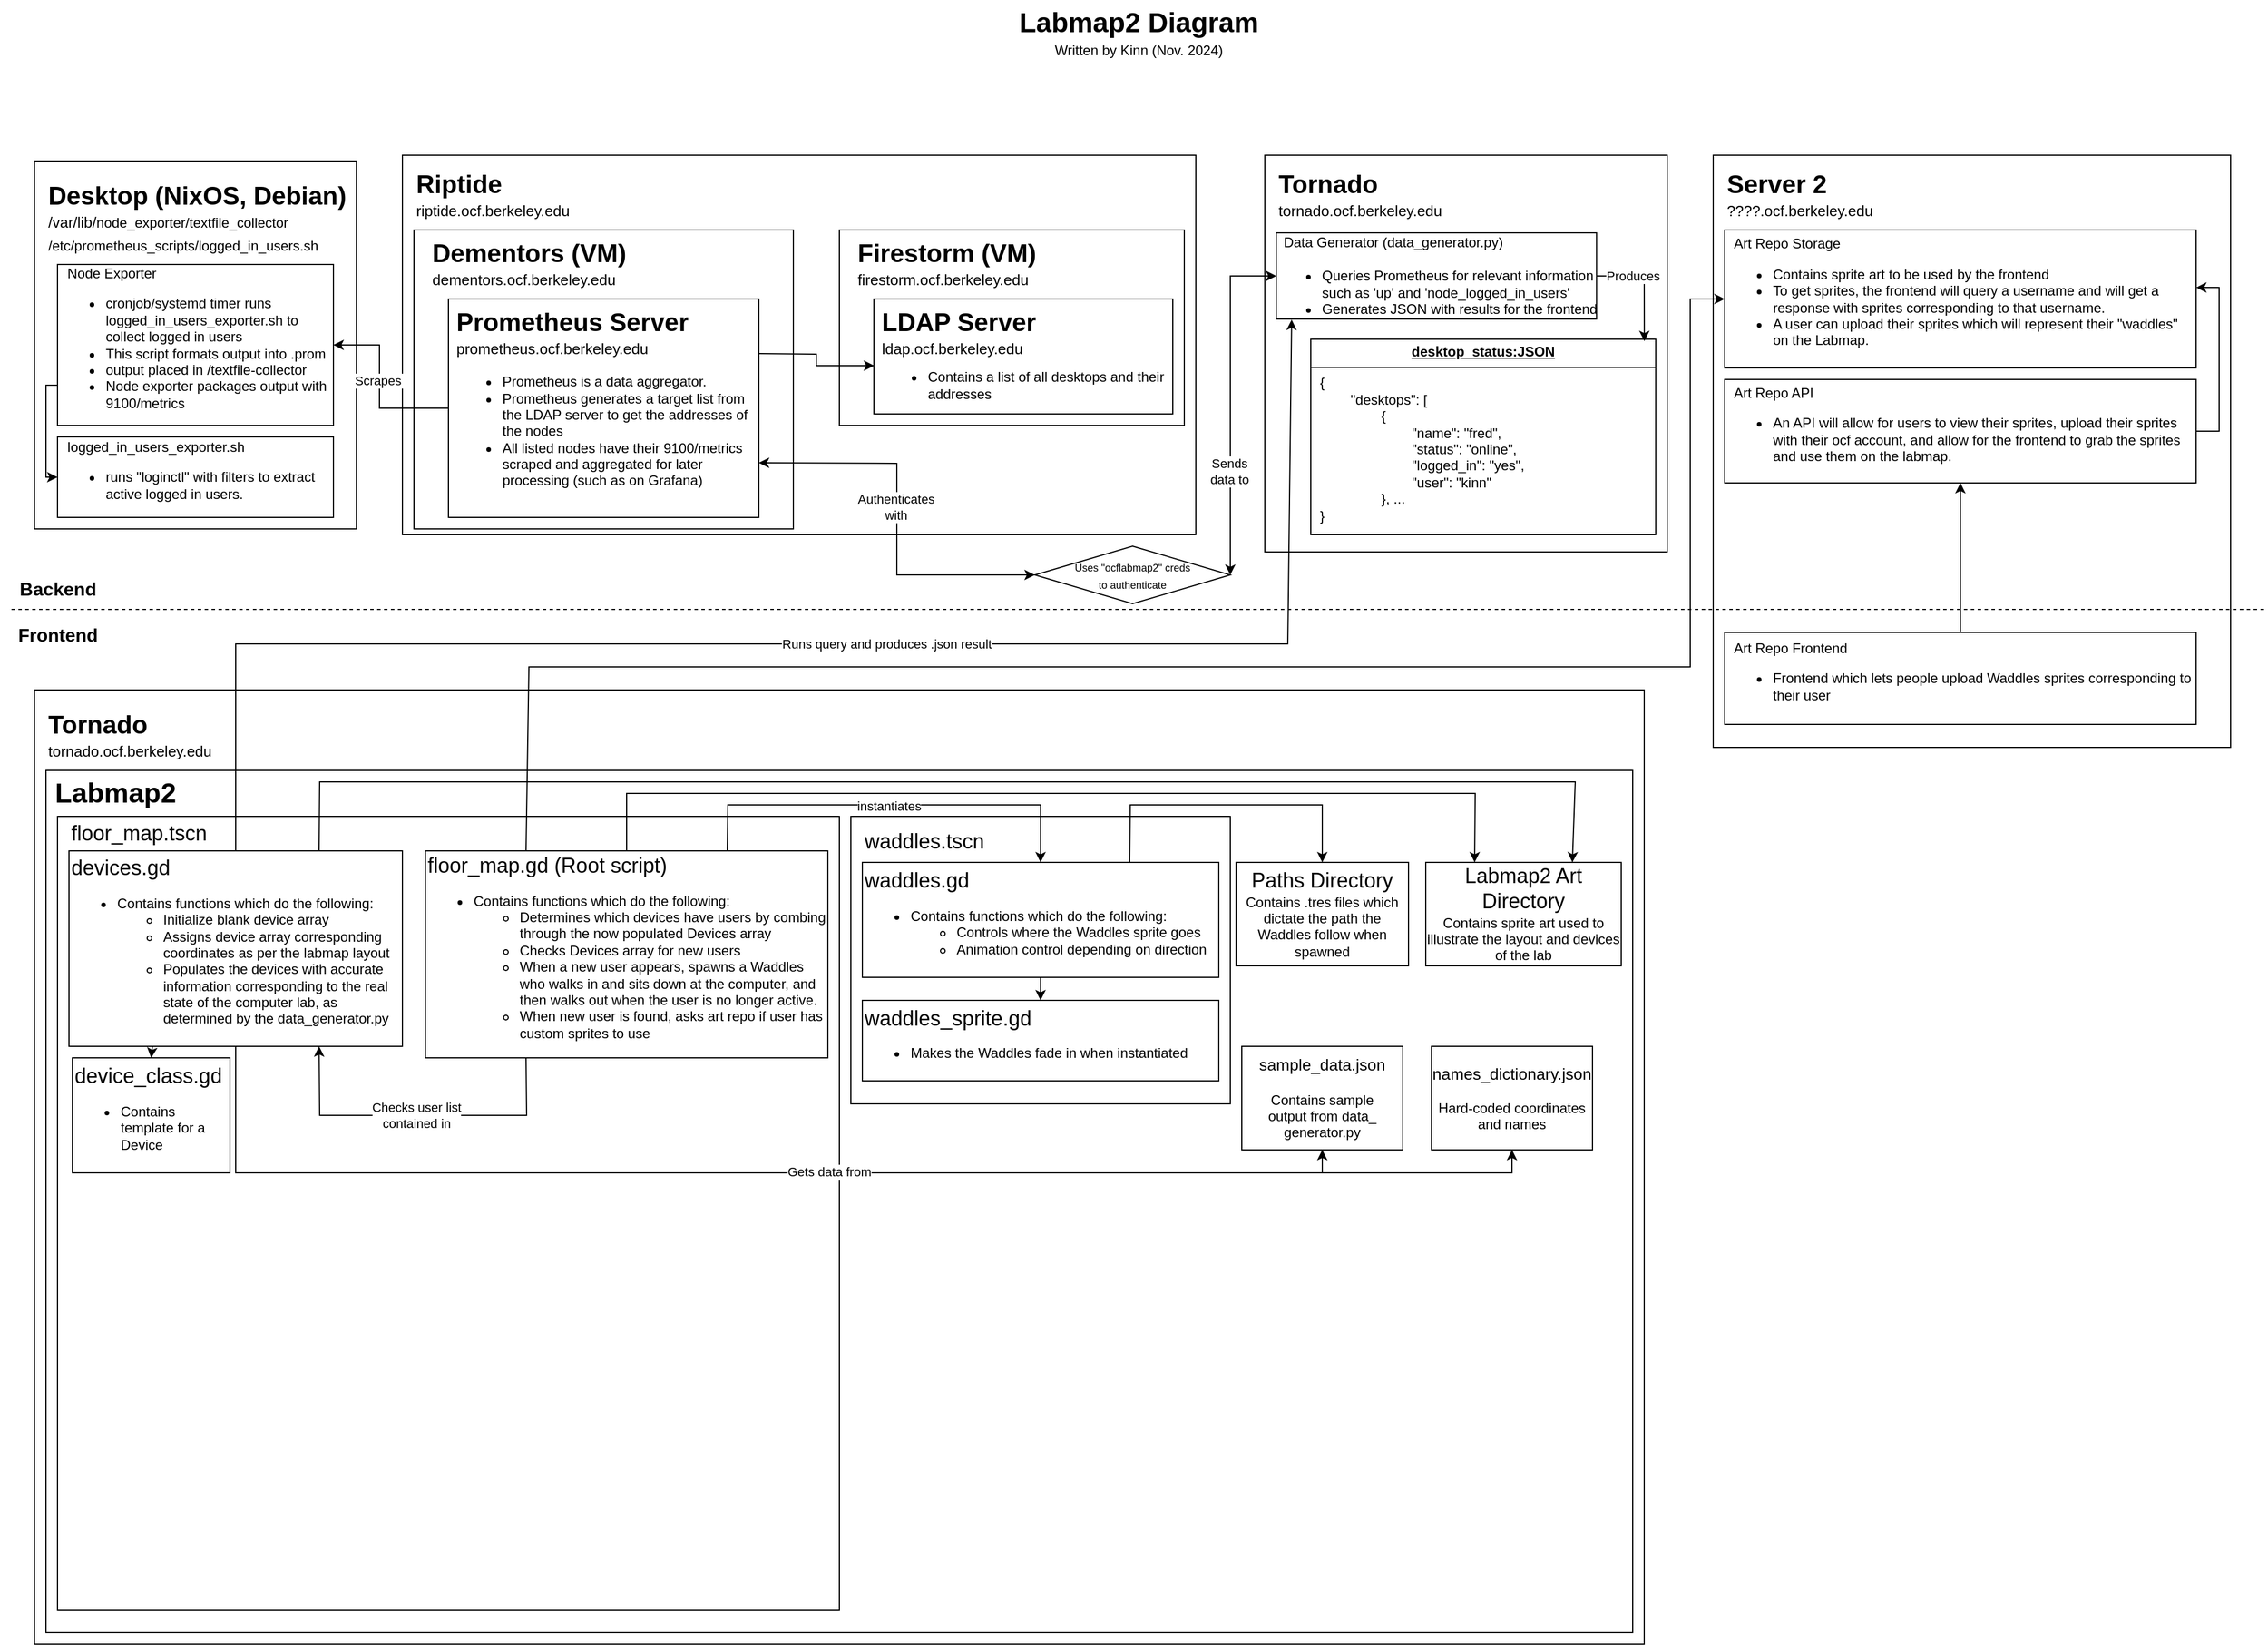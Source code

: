 <mxfile version="24.7.17">
  <diagram name="Page-1" id="e7e014a7-5840-1c2e-5031-d8a46d1fe8dd">
    <mxGraphModel dx="1782" dy="937" grid="1" gridSize="10" guides="1" tooltips="1" connect="1" arrows="1" fold="1" page="1" pageScale="1" pageWidth="1980" pageHeight="1080" background="none" math="0" shadow="0">
      <root>
        <mxCell id="0" />
        <mxCell id="1" parent="0" />
        <mxCell id="_R0oTAtTKJcegxaHf9_w-74" value="" style="rounded=0;whiteSpace=wrap;html=1;" parent="1" vertex="1">
          <mxGeometry x="350" y="145" width="690" height="330" as="geometry" />
        </mxCell>
        <mxCell id="_R0oTAtTKJcegxaHf9_w-70" value="" style="rounded=0;whiteSpace=wrap;html=1;" parent="1" vertex="1">
          <mxGeometry x="360" y="210" width="330" height="260" as="geometry" />
        </mxCell>
        <mxCell id="_R0oTAtTKJcegxaHf9_w-42" value="Labmap2 Diagram" style="text;strokeColor=none;fillColor=none;html=1;fontSize=24;fontStyle=1;verticalAlign=middle;align=center;" parent="1" vertex="1">
          <mxGeometry x="940" y="10" width="100" height="40" as="geometry" />
        </mxCell>
        <mxCell id="_R0oTAtTKJcegxaHf9_w-43" value="&lt;font style=&quot;font-size: 16px;&quot;&gt;Frontend&lt;/font&gt;" style="text;strokeColor=none;fillColor=none;html=1;fontSize=24;fontStyle=1;verticalAlign=middle;align=center;" parent="1" vertex="1">
          <mxGeometry y="540" width="100" height="40" as="geometry" />
        </mxCell>
        <mxCell id="_R0oTAtTKJcegxaHf9_w-46" value="&lt;font style=&quot;font-size: 16px;&quot;&gt;Backend&lt;/font&gt;" style="text;strokeColor=none;fillColor=none;html=1;fontSize=24;fontStyle=1;verticalAlign=middle;align=center;" parent="1" vertex="1">
          <mxGeometry y="500" width="100" height="40" as="geometry" />
        </mxCell>
        <mxCell id="_R0oTAtTKJcegxaHf9_w-58" value="" style="rounded=0;whiteSpace=wrap;html=1;" parent="1" vertex="1">
          <mxGeometry x="30" y="150" width="280" height="320" as="geometry" />
        </mxCell>
        <mxCell id="_R0oTAtTKJcegxaHf9_w-59" value="&amp;nbsp; Node Exporter&lt;div&gt;&lt;ul&gt;&lt;li&gt;cronjob/systemd timer runs logged_in_users_exporter.sh to collect logged in users&lt;/li&gt;&lt;li&gt;This script formats output into .prom&lt;/li&gt;&lt;li&gt;output placed in /textfile-collector&lt;/li&gt;&lt;li&gt;Node exporter packages output with 9100/metrics&lt;/li&gt;&lt;/ul&gt;&lt;/div&gt;" style="rounded=0;whiteSpace=wrap;html=1;align=left;" parent="1" vertex="1">
          <mxGeometry x="50" y="240" width="240" height="140" as="geometry" />
        </mxCell>
        <mxCell id="_R0oTAtTKJcegxaHf9_w-61" value="&lt;font style=&quot;font-size: 22px;&quot;&gt;Desktop (NixOS, Debian)&lt;/font&gt;" style="text;strokeColor=none;fillColor=none;html=1;fontSize=24;fontStyle=1;verticalAlign=middle;align=left;" parent="1" vertex="1">
          <mxGeometry x="40" y="160" width="260" height="40" as="geometry" />
        </mxCell>
        <mxCell id="_R0oTAtTKJcegxaHf9_w-62" value="&amp;nbsp; logged_in_users_exporter.sh&lt;div&gt;&lt;ul&gt;&lt;li&gt;runs &quot;loginctl&quot; with filters to extract active logged in users.&lt;/li&gt;&lt;/ul&gt;&lt;/div&gt;" style="rounded=0;whiteSpace=wrap;html=1;align=left;" parent="1" vertex="1">
          <mxGeometry x="50" y="390" width="240" height="70" as="geometry" />
        </mxCell>
        <mxCell id="_R0oTAtTKJcegxaHf9_w-63" value="&lt;span style=&quot;font-size: 13px; font-weight: 400;&quot;&gt;/var/lib/&lt;/span&gt;&lt;span style=&quot;font-weight: normal; font-size: 12px;&quot;&gt;&lt;font style=&quot;font-size: 12px;&quot;&gt;node_exporter/textfile_collector&lt;/font&gt;&lt;/span&gt;" style="text;strokeColor=none;fillColor=none;html=1;fontSize=24;fontStyle=1;verticalAlign=middle;align=left;" parent="1" vertex="1">
          <mxGeometry x="40" y="190" width="260" height="20" as="geometry" />
        </mxCell>
        <mxCell id="_R0oTAtTKJcegxaHf9_w-64" value="&lt;span style=&quot;font-weight: 400;&quot;&gt;&lt;font style=&quot;font-size: 12px;&quot;&gt;/etc/prometheus_scripts/logged_in_users.sh&lt;/font&gt;&lt;/span&gt;" style="text;strokeColor=none;fillColor=none;html=1;fontSize=24;fontStyle=1;verticalAlign=middle;align=left;" parent="1" vertex="1">
          <mxGeometry x="40" y="210" width="260" height="20" as="geometry" />
        </mxCell>
        <mxCell id="_R0oTAtTKJcegxaHf9_w-65" value="" style="rounded=0;whiteSpace=wrap;html=1;" parent="1" vertex="1">
          <mxGeometry x="390" y="270" width="270" height="190" as="geometry" />
        </mxCell>
        <mxCell id="_R0oTAtTKJcegxaHf9_w-66" value="&lt;span style=&quot;font-size: 22px;&quot;&gt;Prometheus Server&lt;/span&gt;" style="text;strokeColor=none;fillColor=none;html=1;fontSize=24;fontStyle=1;verticalAlign=middle;align=left;" parent="1" vertex="1">
          <mxGeometry x="395" y="270" width="260" height="40" as="geometry" />
        </mxCell>
        <mxCell id="_R0oTAtTKJcegxaHf9_w-67" value="&lt;span style=&quot;font-size: 13px; font-weight: 400;&quot;&gt;prometheus.ocf.berkeley.edu&lt;/span&gt;" style="text;strokeColor=none;fillColor=none;html=1;fontSize=24;fontStyle=1;verticalAlign=middle;align=left;" parent="1" vertex="1">
          <mxGeometry x="395" y="300" width="260" height="20" as="geometry" />
        </mxCell>
        <mxCell id="_R0oTAtTKJcegxaHf9_w-69" value="&lt;ul style=&quot;font-size: 12px;&quot;&gt;&lt;li&gt;&lt;span style=&quot;font-size: 12px; font-weight: 400;&quot;&gt;Prometheus is a data aggregator.&lt;/span&gt;&lt;/li&gt;&lt;li&gt;&lt;span style=&quot;font-weight: 400;&quot;&gt;Prometheus generates a target list from&lt;br&gt;the LDAP server to get the addresses of&lt;br&gt;the nodes&lt;/span&gt;&lt;/li&gt;&lt;li&gt;&lt;span style=&quot;font-weight: 400;&quot;&gt;All listed nodes have their 9100/metrics&lt;br&gt;scraped and aggregated for later&lt;br&gt;processing (such as on Grafana)&lt;/span&gt;&lt;/li&gt;&lt;/ul&gt;" style="text;strokeColor=none;fillColor=none;html=1;fontSize=24;fontStyle=1;verticalAlign=middle;align=left;" parent="1" vertex="1">
          <mxGeometry x="395" y="330" width="260" height="110" as="geometry" />
        </mxCell>
        <mxCell id="_R0oTAtTKJcegxaHf9_w-72" value="&lt;span style=&quot;font-size: 22px;&quot;&gt;Dementors (VM)&lt;/span&gt;" style="text;strokeColor=none;fillColor=none;html=1;fontSize=24;fontStyle=1;verticalAlign=middle;align=left;" parent="1" vertex="1">
          <mxGeometry x="374" y="210" width="260" height="40" as="geometry" />
        </mxCell>
        <mxCell id="_R0oTAtTKJcegxaHf9_w-73" value="&lt;span style=&quot;font-size: 13px; font-weight: 400;&quot;&gt;dementors.ocf.berkeley.edu&lt;/span&gt;" style="text;strokeColor=none;fillColor=none;html=1;fontSize=24;fontStyle=1;verticalAlign=middle;align=left;" parent="1" vertex="1">
          <mxGeometry x="374" y="240" width="260" height="20" as="geometry" />
        </mxCell>
        <mxCell id="_R0oTAtTKJcegxaHf9_w-75" value="&lt;span style=&quot;font-size: 22px;&quot;&gt;Riptide&lt;/span&gt;" style="text;strokeColor=none;fillColor=none;html=1;fontSize=24;fontStyle=1;verticalAlign=middle;align=left;" parent="1" vertex="1">
          <mxGeometry x="360" y="150" width="260" height="40" as="geometry" />
        </mxCell>
        <mxCell id="_R0oTAtTKJcegxaHf9_w-76" value="&lt;span style=&quot;font-size: 13px; font-weight: 400;&quot;&gt;riptide.ocf.berkeley.edu&lt;/span&gt;" style="text;strokeColor=none;fillColor=none;html=1;fontSize=24;fontStyle=1;verticalAlign=middle;align=left;" parent="1" vertex="1">
          <mxGeometry x="360" y="180" width="260" height="20" as="geometry" />
        </mxCell>
        <mxCell id="_R0oTAtTKJcegxaHf9_w-80" style="edgeStyle=orthogonalEdgeStyle;rounded=0;orthogonalLoop=1;jettySize=auto;html=1;exitX=0.5;exitY=1;exitDx=0;exitDy=0;" parent="1" source="_R0oTAtTKJcegxaHf9_w-59" target="_R0oTAtTKJcegxaHf9_w-59" edge="1">
          <mxGeometry relative="1" as="geometry" />
        </mxCell>
        <mxCell id="_R0oTAtTKJcegxaHf9_w-82" value="" style="endArrow=classic;html=1;rounded=0;exitX=0;exitY=0.75;exitDx=0;exitDy=0;entryX=0;entryY=0.5;entryDx=0;entryDy=0;" parent="1" source="_R0oTAtTKJcegxaHf9_w-59" target="_R0oTAtTKJcegxaHf9_w-62" edge="1">
          <mxGeometry width="50" height="50" relative="1" as="geometry">
            <mxPoint x="150" y="390" as="sourcePoint" />
            <mxPoint x="200" y="340" as="targetPoint" />
            <Array as="points">
              <mxPoint x="40" y="345" />
              <mxPoint x="40" y="425" />
            </Array>
          </mxGeometry>
        </mxCell>
        <mxCell id="_R0oTAtTKJcegxaHf9_w-83" value="" style="rounded=0;whiteSpace=wrap;html=1;" parent="1" vertex="1">
          <mxGeometry x="1100" y="145" width="350" height="345" as="geometry" />
        </mxCell>
        <mxCell id="_R0oTAtTKJcegxaHf9_w-84" value="&lt;span style=&quot;font-size: 22px;&quot;&gt;Tornado&lt;/span&gt;" style="text;strokeColor=none;fillColor=none;html=1;fontSize=24;fontStyle=1;verticalAlign=middle;align=left;" parent="1" vertex="1">
          <mxGeometry x="1110" y="150" width="260" height="40" as="geometry" />
        </mxCell>
        <mxCell id="_R0oTAtTKJcegxaHf9_w-85" value="&lt;span style=&quot;font-size: 13px; font-weight: 400;&quot;&gt;tornado.ocf.berkeley.edu&lt;/span&gt;" style="text;strokeColor=none;fillColor=none;html=1;fontSize=24;fontStyle=1;verticalAlign=middle;align=left;" parent="1" vertex="1">
          <mxGeometry x="1110" y="180" width="260" height="20" as="geometry" />
        </mxCell>
        <mxCell id="_R0oTAtTKJcegxaHf9_w-88" value="&lt;div style=&quot;font-size: 24px; font-weight: 700; text-align: left; text-wrap: nowrap;&quot;&gt;&lt;span style=&quot;font-size: 12px; font-weight: 400;&quot;&gt;&amp;nbsp; Data Generator (data_generator.py)&lt;/span&gt;&lt;/div&gt;&lt;ul style=&quot;font-weight: 700; text-align: left; text-wrap: nowrap;&quot;&gt;&lt;li&gt;&lt;span style=&quot;font-weight: 400;&quot;&gt;Queries Prometheus for relevant information&lt;br&gt;such as &#39;up&#39; and &#39;node_logged_in_users&#39;&lt;/span&gt;&lt;/li&gt;&lt;li&gt;&lt;span style=&quot;font-weight: 400;&quot;&gt;Generates JSON with results for the frontend&lt;/span&gt;&lt;/li&gt;&lt;/ul&gt;" style="rounded=0;whiteSpace=wrap;html=1;" parent="1" vertex="1">
          <mxGeometry x="1110" y="212.5" width="278.57" height="75" as="geometry" />
        </mxCell>
        <mxCell id="_R0oTAtTKJcegxaHf9_w-89" value="&lt;p style=&quot;margin:0px;margin-top:4px;text-align:center;text-decoration:underline;&quot;&gt;&lt;b&gt;desktop_status:JSON&lt;/b&gt;&lt;/p&gt;&lt;hr size=&quot;1&quot; style=&quot;border-style:solid;&quot;&gt;&lt;p style=&quot;margin:0px;margin-left:8px;&quot;&gt;{&lt;/p&gt;&lt;p style=&quot;margin:0px;margin-left:8px;&quot;&gt;&lt;span style=&quot;white-space: pre;&quot;&gt;&#x9;&lt;/span&gt;&quot;desktops&quot;: [&lt;/p&gt;&lt;p style=&quot;margin:0px;margin-left:8px;&quot;&gt;&lt;span style=&quot;white-space: pre;&quot;&gt;&#x9;&lt;/span&gt;&lt;span style=&quot;white-space: pre;&quot;&gt;&#x9;&lt;/span&gt;{&lt;br&gt;&lt;/p&gt;&lt;p style=&quot;margin:0px;margin-left:8px;&quot;&gt;&lt;span style=&quot;white-space: pre;&quot;&gt;&#x9;&lt;/span&gt;&lt;span style=&quot;white-space: pre;&quot;&gt;&#x9;&lt;/span&gt;&lt;span style=&quot;white-space: pre;&quot;&gt;&#x9;&lt;/span&gt;&quot;name&quot;: &quot;fred&quot;,&lt;br&gt;&lt;/p&gt;&lt;p style=&quot;margin:0px;margin-left:8px;&quot;&gt;&lt;span style=&quot;white-space: pre;&quot;&gt;&#x9;&lt;/span&gt;&lt;span style=&quot;white-space: pre;&quot;&gt;&#x9;&lt;/span&gt;&lt;span style=&quot;white-space: pre;&quot;&gt;&#x9;&lt;/span&gt;&quot;status&quot;: &quot;online&quot;,&lt;br&gt;&lt;/p&gt;&lt;p style=&quot;margin:0px;margin-left:8px;&quot;&gt;&lt;span style=&quot;white-space: pre;&quot;&gt;&#x9;&lt;/span&gt;&lt;span style=&quot;white-space: pre;&quot;&gt;&#x9;&lt;/span&gt;&lt;span style=&quot;white-space: pre;&quot;&gt;&#x9;&lt;/span&gt;&quot;logged_in&quot;: &quot;yes&quot;,&lt;br&gt;&lt;/p&gt;&lt;p style=&quot;margin:0px;margin-left:8px;&quot;&gt;&lt;span style=&quot;white-space: pre;&quot;&gt;&#x9;&lt;/span&gt;&lt;span style=&quot;white-space: pre;&quot;&gt;&#x9;&lt;/span&gt;&lt;span style=&quot;white-space: pre;&quot;&gt;&#x9;&lt;/span&gt;&quot;user&quot;: &quot;kinn&quot;&lt;br&gt;&lt;/p&gt;&lt;p style=&quot;margin:0px;margin-left:8px;&quot;&gt;&lt;span style=&quot;white-space: pre;&quot;&gt;&#x9;&lt;/span&gt;&lt;span style=&quot;white-space: pre;&quot;&gt;&#x9;&lt;/span&gt;}, ...&lt;br&gt;&lt;/p&gt;&lt;p style=&quot;margin:0px;margin-left:8px;&quot;&gt;}&lt;/p&gt;&lt;p style=&quot;margin:0px;margin-left:8px;&quot;&gt;&lt;span style=&quot;white-space: pre;&quot;&gt;&#x9;&lt;/span&gt;&lt;br&gt;&lt;/p&gt;" style="verticalAlign=top;align=left;overflow=fill;html=1;whiteSpace=wrap;" parent="1" vertex="1">
          <mxGeometry x="1140" y="305" width="300" height="170" as="geometry" />
        </mxCell>
        <mxCell id="_R0oTAtTKJcegxaHf9_w-91" value="" style="endArrow=classic;html=1;rounded=0;exitX=1;exitY=0.5;exitDx=0;exitDy=0;entryX=0.967;entryY=0.01;entryDx=0;entryDy=0;entryPerimeter=0;" parent="1" source="_R0oTAtTKJcegxaHf9_w-88" target="_R0oTAtTKJcegxaHf9_w-89" edge="1">
          <mxGeometry width="50" height="50" relative="1" as="geometry">
            <mxPoint x="1130" y="365" as="sourcePoint" />
            <mxPoint x="1180" y="315" as="targetPoint" />
            <Array as="points">
              <mxPoint x="1430" y="250" />
            </Array>
          </mxGeometry>
        </mxCell>
        <mxCell id="E45NMd3pD-3T9T8s_Ec4-31" value="Produces" style="edgeLabel;html=1;align=center;verticalAlign=middle;resizable=0;points=[];" parent="_R0oTAtTKJcegxaHf9_w-91" vertex="1" connectable="0">
          <mxGeometry x="-0.152" y="1" relative="1" as="geometry">
            <mxPoint x="-11" as="offset" />
          </mxGeometry>
        </mxCell>
        <mxCell id="_R0oTAtTKJcegxaHf9_w-94" value="" style="rounded=0;whiteSpace=wrap;html=1;" parent="1" vertex="1">
          <mxGeometry x="730" y="210" width="300" height="170" as="geometry" />
        </mxCell>
        <mxCell id="_R0oTAtTKJcegxaHf9_w-95" value="" style="rounded=0;whiteSpace=wrap;html=1;" parent="1" vertex="1">
          <mxGeometry x="760" y="270" width="260" height="100" as="geometry" />
        </mxCell>
        <mxCell id="_R0oTAtTKJcegxaHf9_w-96" value="&lt;span style=&quot;font-size: 22px;&quot;&gt;LDAP Server&lt;/span&gt;" style="text;strokeColor=none;fillColor=none;html=1;fontSize=24;fontStyle=1;verticalAlign=middle;align=left;" parent="1" vertex="1">
          <mxGeometry x="765" y="270" width="260" height="40" as="geometry" />
        </mxCell>
        <mxCell id="_R0oTAtTKJcegxaHf9_w-97" value="&lt;span style=&quot;font-size: 13px; font-weight: 400;&quot;&gt;ldap.ocf.berkeley.edu&lt;/span&gt;" style="text;strokeColor=none;fillColor=none;html=1;fontSize=24;fontStyle=1;verticalAlign=middle;align=left;" parent="1" vertex="1">
          <mxGeometry x="765" y="300" width="260" height="20" as="geometry" />
        </mxCell>
        <mxCell id="_R0oTAtTKJcegxaHf9_w-98" value="&lt;ul style=&quot;font-size: 12px;&quot;&gt;&lt;li&gt;&lt;span style=&quot;font-weight: 400;&quot;&gt;Contains a list of all desktops and their&lt;br&gt;addresses&lt;/span&gt;&lt;/li&gt;&lt;/ul&gt;" style="text;strokeColor=none;fillColor=none;html=1;fontSize=24;fontStyle=1;verticalAlign=middle;align=left;" parent="1" vertex="1">
          <mxGeometry x="765" y="330" width="260" height="30" as="geometry" />
        </mxCell>
        <mxCell id="_R0oTAtTKJcegxaHf9_w-99" value="&lt;span style=&quot;font-size: 22px;&quot;&gt;Firestorm (VM)&lt;/span&gt;" style="text;strokeColor=none;fillColor=none;html=1;fontSize=24;fontStyle=1;verticalAlign=middle;align=left;" parent="1" vertex="1">
          <mxGeometry x="744" y="210" width="260" height="40" as="geometry" />
        </mxCell>
        <mxCell id="_R0oTAtTKJcegxaHf9_w-100" value="&lt;span style=&quot;font-size: 13px; font-weight: 400;&quot;&gt;firestorm.ocf.berkeley.edu&lt;/span&gt;" style="text;strokeColor=none;fillColor=none;html=1;fontSize=24;fontStyle=1;verticalAlign=middle;align=left;" parent="1" vertex="1">
          <mxGeometry x="744" y="240" width="260" height="20" as="geometry" />
        </mxCell>
        <mxCell id="_R0oTAtTKJcegxaHf9_w-101" value="" style="endArrow=classic;html=1;rounded=0;exitX=1;exitY=0.25;exitDx=0;exitDy=0;entryX=0.001;entryY=0.58;entryDx=0;entryDy=0;entryPerimeter=0;" parent="1" source="_R0oTAtTKJcegxaHf9_w-65" target="_R0oTAtTKJcegxaHf9_w-95" edge="1">
          <mxGeometry width="50" height="50" relative="1" as="geometry">
            <mxPoint x="740" y="400" as="sourcePoint" />
            <mxPoint x="790" y="350" as="targetPoint" />
            <Array as="points">
              <mxPoint x="710" y="318" />
              <mxPoint x="710" y="328" />
            </Array>
          </mxGeometry>
        </mxCell>
        <mxCell id="_R0oTAtTKJcegxaHf9_w-103" value="" style="rounded=0;whiteSpace=wrap;html=1;" parent="1" vertex="1">
          <mxGeometry x="1490" y="145" width="450" height="515" as="geometry" />
        </mxCell>
        <mxCell id="_R0oTAtTKJcegxaHf9_w-104" value="&lt;span style=&quot;font-size: 22px;&quot;&gt;Server 2&lt;/span&gt;" style="text;strokeColor=none;fillColor=none;html=1;fontSize=24;fontStyle=1;verticalAlign=middle;align=left;" parent="1" vertex="1">
          <mxGeometry x="1500" y="150" width="260" height="40" as="geometry" />
        </mxCell>
        <mxCell id="_R0oTAtTKJcegxaHf9_w-105" value="&lt;span style=&quot;font-size: 13px; font-weight: 400;&quot;&gt;????.ocf.berkeley.edu&lt;/span&gt;" style="text;strokeColor=none;fillColor=none;html=1;fontSize=24;fontStyle=1;verticalAlign=middle;align=left;" parent="1" vertex="1">
          <mxGeometry x="1500" y="180" width="260" height="20" as="geometry" />
        </mxCell>
        <mxCell id="_R0oTAtTKJcegxaHf9_w-106" value="&amp;nbsp; Art Repo Storage&lt;div&gt;&lt;ul&gt;&lt;li&gt;Contains sprite art to be used by the frontend&lt;/li&gt;&lt;li&gt;To get sprites, the frontend will query a username and will get a&lt;br&gt;response with sprites corresponding to that username.&lt;/li&gt;&lt;li&gt;A user can upload their sprites which will represent their &quot;waddles&quot;&lt;br&gt;on the Labmap.&lt;/li&gt;&lt;/ul&gt;&lt;/div&gt;" style="rounded=0;whiteSpace=wrap;html=1;align=left;" parent="1" vertex="1">
          <mxGeometry x="1500" y="210" width="410" height="120" as="geometry" />
        </mxCell>
        <mxCell id="_R0oTAtTKJcegxaHf9_w-125" value="&amp;nbsp; Art Repo API&lt;div&gt;&lt;ul&gt;&lt;li&gt;An API will allow for users to view their sprites, upload their sprites with their ocf account, and allow for the frontend to grab the sprites and use them on the labmap.&lt;/li&gt;&lt;/ul&gt;&lt;/div&gt;" style="rounded=0;whiteSpace=wrap;html=1;align=left;" parent="1" vertex="1">
          <mxGeometry x="1500" y="340" width="410" height="90" as="geometry" />
        </mxCell>
        <mxCell id="_R0oTAtTKJcegxaHf9_w-127" value="&lt;span style=&quot;font-weight: normal;&quot;&gt;&lt;font style=&quot;font-size: 12px;&quot;&gt;Written by Kinn (Nov. 2024)&lt;/font&gt;&lt;/span&gt;" style="text;strokeColor=none;fillColor=none;html=1;fontSize=24;fontStyle=1;verticalAlign=middle;align=center;" parent="1" vertex="1">
          <mxGeometry x="940" y="30" width="100" height="40" as="geometry" />
        </mxCell>
        <mxCell id="_R0oTAtTKJcegxaHf9_w-128" value="" style="rounded=0;whiteSpace=wrap;html=1;" parent="1" vertex="1">
          <mxGeometry x="30" y="610" width="1400" height="830" as="geometry" />
        </mxCell>
        <mxCell id="_R0oTAtTKJcegxaHf9_w-129" value="&lt;span style=&quot;font-size: 22px;&quot;&gt;Tornado&lt;/span&gt;" style="text;strokeColor=none;fillColor=none;html=1;fontSize=24;fontStyle=1;verticalAlign=middle;align=left;" parent="1" vertex="1">
          <mxGeometry x="40" y="620" width="260" height="40" as="geometry" />
        </mxCell>
        <mxCell id="_R0oTAtTKJcegxaHf9_w-130" value="&lt;span style=&quot;font-size: 13px; font-weight: 400;&quot;&gt;tornado.ocf.berkeley.edu&lt;/span&gt;" style="text;strokeColor=none;fillColor=none;html=1;fontSize=24;fontStyle=1;verticalAlign=middle;align=left;" parent="1" vertex="1">
          <mxGeometry x="40" y="650" width="260" height="20" as="geometry" />
        </mxCell>
        <mxCell id="_R0oTAtTKJcegxaHf9_w-132" value="" style="rounded=0;whiteSpace=wrap;html=1;align=left;" parent="1" vertex="1">
          <mxGeometry x="40" y="680" width="1380" height="750" as="geometry" />
        </mxCell>
        <mxCell id="_R0oTAtTKJcegxaHf9_w-136" value="&amp;nbsp; Art Repo Frontend&lt;div&gt;&lt;ul&gt;&lt;li&gt;Frontend which lets people upload Waddles sprites corresponding to their user&lt;/li&gt;&lt;/ul&gt;&lt;/div&gt;" style="rounded=0;whiteSpace=wrap;html=1;align=left;" parent="1" vertex="1">
          <mxGeometry x="1500" y="560" width="410" height="80" as="geometry" />
        </mxCell>
        <mxCell id="_R0oTAtTKJcegxaHf9_w-137" value="" style="endArrow=classic;html=1;rounded=0;exitX=0.5;exitY=0;exitDx=0;exitDy=0;entryX=0.5;entryY=1;entryDx=0;entryDy=0;" parent="1" source="_R0oTAtTKJcegxaHf9_w-136" target="_R0oTAtTKJcegxaHf9_w-125" edge="1">
          <mxGeometry width="50" height="50" relative="1" as="geometry">
            <mxPoint x="1230" y="470" as="sourcePoint" />
            <mxPoint x="1280" y="420" as="targetPoint" />
            <Array as="points" />
          </mxGeometry>
        </mxCell>
        <mxCell id="_R0oTAtTKJcegxaHf9_w-138" value="" style="endArrow=classic;html=1;rounded=0;exitX=1;exitY=0.5;exitDx=0;exitDy=0;entryX=1;entryY=0.417;entryDx=0;entryDy=0;entryPerimeter=0;" parent="1" source="_R0oTAtTKJcegxaHf9_w-125" target="_R0oTAtTKJcegxaHf9_w-106" edge="1">
          <mxGeometry width="50" height="50" relative="1" as="geometry">
            <mxPoint x="1610" y="430" as="sourcePoint" />
            <mxPoint x="1660" y="380" as="targetPoint" />
            <Array as="points">
              <mxPoint x="1930" y="385" />
              <mxPoint x="1930" y="260" />
            </Array>
          </mxGeometry>
        </mxCell>
        <mxCell id="_R0oTAtTKJcegxaHf9_w-41" value="" style="endArrow=none;dashed=1;html=1;rounded=0;" parent="1" edge="1">
          <mxGeometry width="50" height="50" relative="1" as="geometry">
            <mxPoint x="10" y="540" as="sourcePoint" />
            <mxPoint x="1970" y="540" as="targetPoint" />
          </mxGeometry>
        </mxCell>
        <mxCell id="E45NMd3pD-3T9T8s_Ec4-4" value="&lt;font style=&quot;font-size: 9px;&quot;&gt;Uses &quot;ocflabmap2&quot; creds&lt;/font&gt;&lt;div&gt;&lt;font style=&quot;font-size: 9px;&quot;&gt;to authenticate&lt;/font&gt;&lt;/div&gt;" style="rhombus;whiteSpace=wrap;html=1;" parent="1" vertex="1">
          <mxGeometry x="900" y="485" width="170" height="50" as="geometry" />
        </mxCell>
        <mxCell id="E45NMd3pD-3T9T8s_Ec4-7" value="" style="endArrow=classic;startArrow=classic;html=1;rounded=0;exitX=1;exitY=0.75;exitDx=0;exitDy=0;entryX=0;entryY=0.5;entryDx=0;entryDy=0;" parent="1" source="_R0oTAtTKJcegxaHf9_w-65" target="E45NMd3pD-3T9T8s_Ec4-4" edge="1">
          <mxGeometry width="50" height="50" relative="1" as="geometry">
            <mxPoint x="860" y="470" as="sourcePoint" />
            <mxPoint x="910" y="420" as="targetPoint" />
            <Array as="points">
              <mxPoint x="780" y="413" />
              <mxPoint x="780" y="510" />
            </Array>
          </mxGeometry>
        </mxCell>
        <mxCell id="E45NMd3pD-3T9T8s_Ec4-25" value="Authenticates&lt;div&gt;with&lt;/div&gt;" style="edgeLabel;html=1;align=center;verticalAlign=middle;resizable=0;points=[];" parent="E45NMd3pD-3T9T8s_Ec4-7" vertex="1" connectable="0">
          <mxGeometry x="-0.063" y="-1" relative="1" as="geometry">
            <mxPoint as="offset" />
          </mxGeometry>
        </mxCell>
        <mxCell id="E45NMd3pD-3T9T8s_Ec4-8" value="" style="endArrow=classic;startArrow=classic;html=1;rounded=0;entryX=0;entryY=0.5;entryDx=0;entryDy=0;exitX=1;exitY=0.5;exitDx=0;exitDy=0;" parent="1" source="E45NMd3pD-3T9T8s_Ec4-4" target="_R0oTAtTKJcegxaHf9_w-88" edge="1">
          <mxGeometry width="50" height="50" relative="1" as="geometry">
            <mxPoint x="860" y="470" as="sourcePoint" />
            <mxPoint x="910" y="420" as="targetPoint" />
            <Array as="points">
              <mxPoint x="1070" y="250" />
            </Array>
          </mxGeometry>
        </mxCell>
        <mxCell id="E45NMd3pD-3T9T8s_Ec4-26" value="Sends&lt;div&gt;data to&lt;/div&gt;" style="edgeLabel;html=1;align=center;verticalAlign=middle;resizable=0;points=[];" parent="E45NMd3pD-3T9T8s_Ec4-8" vertex="1" connectable="0">
          <mxGeometry x="-0.398" y="1" relative="1" as="geometry">
            <mxPoint as="offset" />
          </mxGeometry>
        </mxCell>
        <mxCell id="E45NMd3pD-3T9T8s_Ec4-9" value="Labmap2" style="text;strokeColor=none;fillColor=none;html=1;fontSize=24;fontStyle=1;verticalAlign=middle;align=center;" parent="1" vertex="1">
          <mxGeometry x="50" y="680" width="100" height="40" as="geometry" />
        </mxCell>
        <mxCell id="E45NMd3pD-3T9T8s_Ec4-17" value="" style="rounded=0;whiteSpace=wrap;html=1;" parent="1" vertex="1">
          <mxGeometry x="50" y="720" width="680" height="690" as="geometry" />
        </mxCell>
        <mxCell id="E45NMd3pD-3T9T8s_Ec4-10" value="&lt;font style=&quot;font-size: 18px;&quot;&gt;devices.gd&lt;/font&gt;&lt;div&gt;&lt;ul&gt;&lt;li&gt;&lt;font style=&quot;font-size: 12px;&quot;&gt;Contains functions which do the following:&lt;/font&gt;&lt;/li&gt;&lt;ul&gt;&lt;li&gt;Initialize blank device array&lt;/li&gt;&lt;li&gt;Assigns device array corresponding coordinates as per the labmap layout&lt;/li&gt;&lt;li&gt;Populates the devices with accurate information corresponding to the real state of the computer lab, as determined by the data_generator.py&lt;/li&gt;&lt;/ul&gt;&lt;/ul&gt;&lt;/div&gt;" style="rounded=0;whiteSpace=wrap;html=1;align=left;" parent="1" vertex="1">
          <mxGeometry x="60" y="750" width="290" height="170" as="geometry" />
        </mxCell>
        <mxCell id="E45NMd3pD-3T9T8s_Ec4-11" value="&lt;font style=&quot;font-size: 14px;&quot;&gt;names_dictionary.json&lt;/font&gt;&lt;div&gt;&lt;span style=&quot;text-align: left; background-color: initial;&quot;&gt;&lt;br&gt;&lt;/span&gt;&lt;/div&gt;&lt;div&gt;&lt;span style=&quot;text-align: left; background-color: initial;&quot;&gt;Hard-coded coordinates and names&lt;/span&gt;&lt;/div&gt;" style="rounded=0;whiteSpace=wrap;html=1;" parent="1" vertex="1">
          <mxGeometry x="1245" y="920" width="140" height="90" as="geometry" />
        </mxCell>
        <mxCell id="E45NMd3pD-3T9T8s_Ec4-12" value="&lt;font style=&quot;font-size: 14px;&quot;&gt;sample_data.json&lt;/font&gt;&lt;div&gt;&lt;br&gt;&lt;/div&gt;&lt;div&gt;&lt;font style=&quot;font-size: 12px;&quot;&gt;Contains sample&lt;/font&gt;&lt;/div&gt;&lt;div&gt;&lt;font style=&quot;font-size: 12px;&quot;&gt;output from data_&lt;/font&gt;&lt;/div&gt;&lt;div&gt;&lt;font style=&quot;font-size: 12px;&quot;&gt;generator.py&lt;/font&gt;&lt;/div&gt;" style="rounded=0;whiteSpace=wrap;html=1;" parent="1" vertex="1">
          <mxGeometry x="1080" y="920" width="140" height="90" as="geometry" />
        </mxCell>
        <mxCell id="E45NMd3pD-3T9T8s_Ec4-15" value="&lt;font style=&quot;font-size: 18px;&quot;&gt;floor_map.gd (Root script)&lt;/font&gt;&lt;div&gt;&lt;ul&gt;&lt;li&gt;&lt;font style=&quot;font-size: 12px;&quot;&gt;Contains functions which do the following:&lt;/font&gt;&lt;/li&gt;&lt;ul&gt;&lt;li&gt;Determines which devices have users by combing through the now populated Devices array&lt;/li&gt;&lt;li&gt;Checks Devices array for new users&lt;/li&gt;&lt;li&gt;When a new user appears, spawns a Waddles who walks in and sits down at the computer, and then walks out when the user is no longer active.&lt;/li&gt;&lt;li&gt;&lt;span style=&quot;background-color: initial;&quot;&gt;When new user is found, asks art repo if user has custom sprites to use&lt;/span&gt;&lt;br&gt;&lt;/li&gt;&lt;/ul&gt;&lt;/ul&gt;&lt;/div&gt;" style="rounded=0;whiteSpace=wrap;html=1;align=left;" parent="1" vertex="1">
          <mxGeometry x="370" y="750" width="350" height="180" as="geometry" />
        </mxCell>
        <mxCell id="E45NMd3pD-3T9T8s_Ec4-16" value="&lt;font style=&quot;font-size: 18px;&quot;&gt;Labmap2 Art Directory&lt;/font&gt;&lt;div&gt;&lt;font style=&quot;font-size: 12px;&quot;&gt;Contains sprite art used to illustrate the layout and devices of the lab&lt;/font&gt;&lt;/div&gt;" style="rounded=0;whiteSpace=wrap;html=1;" parent="1" vertex="1">
          <mxGeometry x="1240" y="760" width="170" height="90" as="geometry" />
        </mxCell>
        <mxCell id="E45NMd3pD-3T9T8s_Ec4-19" value="&lt;span style=&quot;font-weight: normal;&quot;&gt;&lt;font style=&quot;font-size: 18px;&quot;&gt;floor_map.tscn&lt;/font&gt;&lt;/span&gt;" style="text;strokeColor=none;fillColor=none;html=1;fontSize=24;fontStyle=1;verticalAlign=middle;align=left;" parent="1" vertex="1">
          <mxGeometry x="60" y="713" width="100" height="40" as="geometry" />
        </mxCell>
        <mxCell id="E45NMd3pD-3T9T8s_Ec4-20" value="" style="endArrow=classic;html=1;rounded=0;exitX=0.75;exitY=0;exitDx=0;exitDy=0;entryX=0.75;entryY=0;entryDx=0;entryDy=0;" parent="1" source="E45NMd3pD-3T9T8s_Ec4-10" target="E45NMd3pD-3T9T8s_Ec4-16" edge="1">
          <mxGeometry width="50" height="50" relative="1" as="geometry">
            <mxPoint x="490" y="870" as="sourcePoint" />
            <mxPoint x="540" y="820" as="targetPoint" />
            <Array as="points">
              <mxPoint x="278" y="690" />
              <mxPoint x="1370" y="690" />
            </Array>
          </mxGeometry>
        </mxCell>
        <mxCell id="E45NMd3pD-3T9T8s_Ec4-22" value="" style="endArrow=classic;html=1;rounded=0;entryX=0.25;entryY=0;entryDx=0;entryDy=0;exitX=0.5;exitY=0;exitDx=0;exitDy=0;" parent="1" source="E45NMd3pD-3T9T8s_Ec4-15" target="E45NMd3pD-3T9T8s_Ec4-16" edge="1">
          <mxGeometry width="50" height="50" relative="1" as="geometry">
            <mxPoint x="632.5" y="750.0" as="sourcePoint" />
            <mxPoint x="1272.5" y="720" as="targetPoint" />
            <Array as="points">
              <mxPoint x="545" y="700" />
              <mxPoint x="1283" y="700" />
            </Array>
          </mxGeometry>
        </mxCell>
        <mxCell id="E45NMd3pD-3T9T8s_Ec4-27" value="" style="endArrow=classic;html=1;rounded=0;entryX=0.048;entryY=1.007;entryDx=0;entryDy=0;exitX=0.5;exitY=0;exitDx=0;exitDy=0;entryPerimeter=0;" parent="1" source="E45NMd3pD-3T9T8s_Ec4-10" target="_R0oTAtTKJcegxaHf9_w-88" edge="1">
          <mxGeometry width="50" height="50" relative="1" as="geometry">
            <mxPoint x="790" y="760" as="sourcePoint" />
            <mxPoint x="840" y="710" as="targetPoint" />
            <Array as="points">
              <mxPoint x="205" y="570" />
              <mxPoint x="1120" y="570" />
            </Array>
          </mxGeometry>
        </mxCell>
        <mxCell id="E45NMd3pD-3T9T8s_Ec4-28" value="Runs query and produces .json result" style="edgeLabel;html=1;align=center;verticalAlign=middle;resizable=0;points=[];" parent="E45NMd3pD-3T9T8s_Ec4-27" vertex="1" connectable="0">
          <mxGeometry x="0.083" y="-2" relative="1" as="geometry">
            <mxPoint y="-2" as="offset" />
          </mxGeometry>
        </mxCell>
        <mxCell id="E45NMd3pD-3T9T8s_Ec4-29" value="" style="endArrow=classic;html=1;rounded=0;exitX=0;exitY=0.5;exitDx=0;exitDy=0;entryX=1;entryY=0.5;entryDx=0;entryDy=0;" parent="1" source="_R0oTAtTKJcegxaHf9_w-65" target="_R0oTAtTKJcegxaHf9_w-59" edge="1">
          <mxGeometry width="50" height="50" relative="1" as="geometry">
            <mxPoint x="470" y="380" as="sourcePoint" />
            <mxPoint x="520" y="330" as="targetPoint" />
            <Array as="points">
              <mxPoint x="330" y="365" />
              <mxPoint x="330" y="310" />
            </Array>
          </mxGeometry>
        </mxCell>
        <mxCell id="E45NMd3pD-3T9T8s_Ec4-30" value="Scrapes&amp;nbsp;" style="edgeLabel;html=1;align=center;verticalAlign=middle;resizable=0;points=[];" parent="E45NMd3pD-3T9T8s_Ec4-29" vertex="1" connectable="0">
          <mxGeometry x="0.156" relative="1" as="geometry">
            <mxPoint y="5" as="offset" />
          </mxGeometry>
        </mxCell>
        <mxCell id="E45NMd3pD-3T9T8s_Ec4-32" value="" style="endArrow=classic;html=1;rounded=0;entryX=0.75;entryY=1;entryDx=0;entryDy=0;exitX=0.25;exitY=1;exitDx=0;exitDy=0;" parent="1" source="E45NMd3pD-3T9T8s_Ec4-15" target="E45NMd3pD-3T9T8s_Ec4-10" edge="1">
          <mxGeometry width="50" height="50" relative="1" as="geometry">
            <mxPoint x="545" y="930" as="sourcePoint" />
            <mxPoint x="470" y="870" as="targetPoint" />
            <Array as="points">
              <mxPoint x="458" y="980" />
              <mxPoint x="278" y="980" />
            </Array>
          </mxGeometry>
        </mxCell>
        <mxCell id="E45NMd3pD-3T9T8s_Ec4-34" value="Checks user list&lt;div&gt;contained in&lt;/div&gt;" style="edgeLabel;html=1;align=center;verticalAlign=middle;resizable=0;points=[];" parent="E45NMd3pD-3T9T8s_Ec4-32" vertex="1" connectable="0">
          <mxGeometry x="0.009" relative="1" as="geometry">
            <mxPoint as="offset" />
          </mxGeometry>
        </mxCell>
        <mxCell id="E45NMd3pD-3T9T8s_Ec4-36" value="" style="endArrow=classic;html=1;rounded=0;exitX=0.25;exitY=0;exitDx=0;exitDy=0;entryX=0;entryY=0.5;entryDx=0;entryDy=0;" parent="1" source="E45NMd3pD-3T9T8s_Ec4-15" target="_R0oTAtTKJcegxaHf9_w-106" edge="1">
          <mxGeometry width="50" height="50" relative="1" as="geometry">
            <mxPoint x="1220" y="750" as="sourcePoint" />
            <mxPoint x="1270" y="700" as="targetPoint" />
            <Array as="points">
              <mxPoint x="460" y="590" />
              <mxPoint x="1470" y="590" />
              <mxPoint x="1470" y="270" />
            </Array>
          </mxGeometry>
        </mxCell>
        <mxCell id="P5SRgfHSEkwE8TJXIZPF-3" value="&lt;font style=&quot;font-size: 18px;&quot;&gt;device_class.gd&lt;/font&gt;&lt;div&gt;&lt;ul&gt;&lt;li&gt;Contains template for a Device&lt;/li&gt;&lt;/ul&gt;&lt;/div&gt;" style="rounded=0;whiteSpace=wrap;html=1;align=left;" parent="1" vertex="1">
          <mxGeometry x="63" y="930" width="137" height="100" as="geometry" />
        </mxCell>
        <mxCell id="P5SRgfHSEkwE8TJXIZPF-4" value="" style="endArrow=classic;html=1;rounded=0;entryX=0.5;entryY=0;entryDx=0;entryDy=0;exitX=0.25;exitY=1;exitDx=0;exitDy=0;" parent="1" source="E45NMd3pD-3T9T8s_Ec4-10" target="P5SRgfHSEkwE8TJXIZPF-3" edge="1">
          <mxGeometry width="50" height="50" relative="1" as="geometry">
            <mxPoint x="350" y="910" as="sourcePoint" />
            <mxPoint x="400" y="860" as="targetPoint" />
          </mxGeometry>
        </mxCell>
        <mxCell id="P5SRgfHSEkwE8TJXIZPF-22" value="" style="rounded=0;whiteSpace=wrap;html=1;" parent="1" vertex="1">
          <mxGeometry x="740" y="720" width="330" height="250" as="geometry" />
        </mxCell>
        <mxCell id="P5SRgfHSEkwE8TJXIZPF-5" value="&lt;font style=&quot;font-size: 18px;&quot;&gt;waddles.gd&lt;/font&gt;&lt;div&gt;&lt;ul&gt;&lt;li&gt;&lt;font style=&quot;font-size: 12px;&quot;&gt;Contains functions which do the following:&lt;/font&gt;&lt;/li&gt;&lt;ul&gt;&lt;li&gt;Controls where the Waddles sprite goes&lt;/li&gt;&lt;li&gt;Animation control depending on direction&lt;/li&gt;&lt;/ul&gt;&lt;/ul&gt;&lt;/div&gt;" style="rounded=0;whiteSpace=wrap;html=1;align=left;" parent="1" vertex="1">
          <mxGeometry x="750" y="760" width="310" height="100" as="geometry" />
        </mxCell>
        <mxCell id="P5SRgfHSEkwE8TJXIZPF-6" style="edgeStyle=orthogonalEdgeStyle;rounded=0;orthogonalLoop=1;jettySize=auto;html=1;exitX=0.5;exitY=1;exitDx=0;exitDy=0;" parent="1" source="P5SRgfHSEkwE8TJXIZPF-5" target="P5SRgfHSEkwE8TJXIZPF-5" edge="1">
          <mxGeometry relative="1" as="geometry" />
        </mxCell>
        <mxCell id="P5SRgfHSEkwE8TJXIZPF-7" value="&lt;font style=&quot;font-size: 18px;&quot;&gt;waddles_sprite.gd&lt;/font&gt;&lt;div&gt;&lt;ul&gt;&lt;li&gt;Makes the Waddles fade in when instantiated&lt;/li&gt;&lt;/ul&gt;&lt;/div&gt;" style="rounded=0;whiteSpace=wrap;html=1;align=left;" parent="1" vertex="1">
          <mxGeometry x="750" y="880" width="310" height="70" as="geometry" />
        </mxCell>
        <mxCell id="P5SRgfHSEkwE8TJXIZPF-9" value="&lt;font style=&quot;font-size: 18px;&quot;&gt;Paths Directory&lt;/font&gt;&lt;div&gt;&lt;font style=&quot;font-size: 12px;&quot;&gt;Contains .tres files which dictate the path the Waddles follow when spawned&lt;/font&gt;&lt;/div&gt;" style="rounded=0;whiteSpace=wrap;html=1;" parent="1" vertex="1">
          <mxGeometry x="1075" y="760" width="150" height="90" as="geometry" />
        </mxCell>
        <mxCell id="P5SRgfHSEkwE8TJXIZPF-10" value="" style="endArrow=classic;html=1;rounded=0;entryX=0.5;entryY=0;entryDx=0;entryDy=0;exitX=0.75;exitY=0;exitDx=0;exitDy=0;" parent="1" source="P5SRgfHSEkwE8TJXIZPF-5" target="P5SRgfHSEkwE8TJXIZPF-9" edge="1">
          <mxGeometry width="50" height="50" relative="1" as="geometry">
            <mxPoint x="810" y="900" as="sourcePoint" />
            <mxPoint x="860" y="850" as="targetPoint" />
            <Array as="points">
              <mxPoint x="983" y="710" />
              <mxPoint x="1150" y="710" />
            </Array>
          </mxGeometry>
        </mxCell>
        <mxCell id="P5SRgfHSEkwE8TJXIZPF-11" value="" style="endArrow=classic;html=1;rounded=0;exitX=0.75;exitY=0;exitDx=0;exitDy=0;entryX=0.5;entryY=0;entryDx=0;entryDy=0;" parent="1" source="E45NMd3pD-3T9T8s_Ec4-15" target="P5SRgfHSEkwE8TJXIZPF-5" edge="1">
          <mxGeometry width="50" height="50" relative="1" as="geometry">
            <mxPoint x="710" y="940" as="sourcePoint" />
            <mxPoint x="760" y="890" as="targetPoint" />
            <Array as="points">
              <mxPoint x="633" y="710" />
              <mxPoint x="905" y="710" />
            </Array>
          </mxGeometry>
        </mxCell>
        <mxCell id="P5SRgfHSEkwE8TJXIZPF-12" value="instantiates" style="edgeLabel;html=1;align=center;verticalAlign=middle;resizable=0;points=[];" parent="P5SRgfHSEkwE8TJXIZPF-11" vertex="1" connectable="0">
          <mxGeometry x="-0.009" y="-1" relative="1" as="geometry">
            <mxPoint as="offset" />
          </mxGeometry>
        </mxCell>
        <mxCell id="P5SRgfHSEkwE8TJXIZPF-13" value="" style="endArrow=classic;html=1;rounded=0;exitX=0.5;exitY=1;exitDx=0;exitDy=0;entryX=0.5;entryY=0;entryDx=0;entryDy=0;" parent="1" source="P5SRgfHSEkwE8TJXIZPF-5" target="P5SRgfHSEkwE8TJXIZPF-7" edge="1">
          <mxGeometry width="50" height="50" relative="1" as="geometry">
            <mxPoint x="790" y="920" as="sourcePoint" />
            <mxPoint x="840" y="870" as="targetPoint" />
          </mxGeometry>
        </mxCell>
        <mxCell id="P5SRgfHSEkwE8TJXIZPF-14" value="" style="endArrow=classic;html=1;rounded=0;exitX=0.5;exitY=1;exitDx=0;exitDy=0;entryX=0.5;entryY=1;entryDx=0;entryDy=0;" parent="1" source="E45NMd3pD-3T9T8s_Ec4-10" target="E45NMd3pD-3T9T8s_Ec4-12" edge="1">
          <mxGeometry width="50" height="50" relative="1" as="geometry">
            <mxPoint x="450" y="960" as="sourcePoint" />
            <mxPoint x="500" y="910" as="targetPoint" />
            <Array as="points">
              <mxPoint x="205" y="1030" />
              <mxPoint x="1150" y="1030" />
            </Array>
          </mxGeometry>
        </mxCell>
        <mxCell id="P5SRgfHSEkwE8TJXIZPF-16" value="Gets data from" style="edgeLabel;html=1;align=center;verticalAlign=middle;resizable=0;points=[];" parent="P5SRgfHSEkwE8TJXIZPF-14" vertex="1" connectable="0">
          <mxGeometry x="0.165" y="1" relative="1" as="geometry">
            <mxPoint as="offset" />
          </mxGeometry>
        </mxCell>
        <mxCell id="P5SRgfHSEkwE8TJXIZPF-15" value="" style="endArrow=classic;html=1;rounded=0;entryX=0.5;entryY=1;entryDx=0;entryDy=0;" parent="1" target="E45NMd3pD-3T9T8s_Ec4-11" edge="1">
          <mxGeometry width="50" height="50" relative="1" as="geometry">
            <mxPoint x="1150" y="1030" as="sourcePoint" />
            <mxPoint x="1050" y="910" as="targetPoint" />
            <Array as="points">
              <mxPoint x="1315" y="1030" />
            </Array>
          </mxGeometry>
        </mxCell>
        <mxCell id="P5SRgfHSEkwE8TJXIZPF-23" value="&lt;span style=&quot;font-weight: normal;&quot;&gt;&lt;font style=&quot;font-size: 18px;&quot;&gt;waddles.tscn&lt;/font&gt;&lt;/span&gt;" style="text;strokeColor=none;fillColor=none;html=1;fontSize=24;fontStyle=1;verticalAlign=middle;align=left;" parent="1" vertex="1">
          <mxGeometry x="750" y="720" width="100" height="40" as="geometry" />
        </mxCell>
        <mxCell id="IzmB0CEJHRy8K8YiyzS8-2" style="edgeStyle=orthogonalEdgeStyle;rounded=0;orthogonalLoop=1;jettySize=auto;html=1;exitX=0.5;exitY=1;exitDx=0;exitDy=0;" edge="1" parent="1" source="E45NMd3pD-3T9T8s_Ec4-17" target="E45NMd3pD-3T9T8s_Ec4-17">
          <mxGeometry relative="1" as="geometry" />
        </mxCell>
      </root>
    </mxGraphModel>
  </diagram>
</mxfile>
